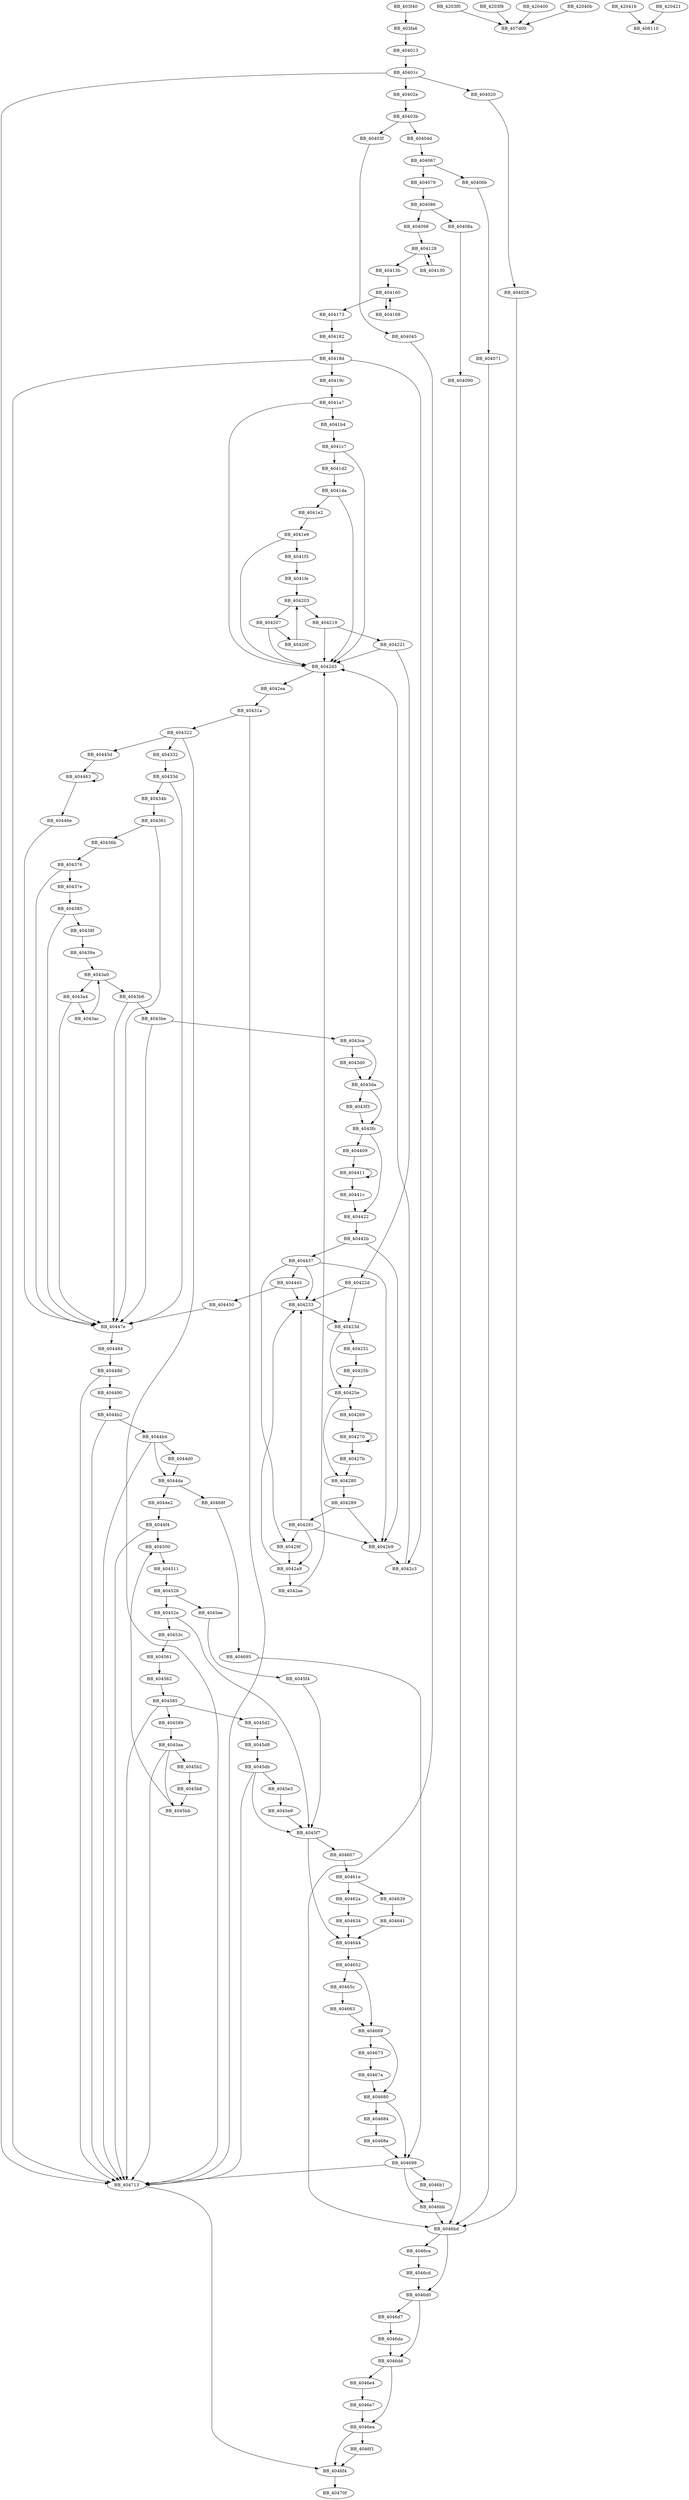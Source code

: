 DiGraph sub_403F40{
BB_403f40->BB_403fa6
BB_403fa6->BB_404013
BB_404013->BB_40401c
BB_40401c->BB_404020
BB_40401c->BB_40402e
BB_40401c->BB_404713
BB_404020->BB_404026
BB_404026->BB_4046bd
BB_40402e->BB_40403b
BB_40403b->BB_40403f
BB_40403b->BB_40404d
BB_40403f->BB_404045
BB_404045->BB_4046bd
BB_40404d->BB_404067
BB_404067->BB_40406b
BB_404067->BB_404079
BB_40406b->BB_404071
BB_404071->BB_4046bd
BB_404079->BB_404086
BB_404086->BB_40408a
BB_404086->BB_404098
BB_40408a->BB_404090
BB_404090->BB_4046bd
BB_404098->BB_404128
BB_404128->BB_404130
BB_404128->BB_40413b
BB_404130->BB_404128
BB_40413b->BB_404160
BB_404160->BB_404168
BB_404160->BB_404173
BB_404168->BB_404160
BB_404173->BB_404182
BB_404182->BB_40418d
BB_40418d->BB_40419c
BB_40418d->BB_4042c3
BB_40418d->BB_404713
BB_40419c->BB_4041a7
BB_4041a7->BB_4041b4
BB_4041a7->BB_4042d3
BB_4041b4->BB_4041c7
BB_4041c7->BB_4041d2
BB_4041c7->BB_4042d3
BB_4041d2->BB_4041da
BB_4041da->BB_4041e2
BB_4041da->BB_4042d3
BB_4041e2->BB_4041e9
BB_4041e9->BB_4041f3
BB_4041e9->BB_4042d3
BB_4041f3->BB_4041fe
BB_4041fe->BB_404203
BB_404203->BB_404207
BB_404203->BB_404219
BB_404207->BB_40420f
BB_404207->BB_4042d3
BB_40420f->BB_404203
BB_404219->BB_404221
BB_404219->BB_4042d3
BB_404221->BB_40422d
BB_404221->BB_4042d3
BB_40422d->BB_404233
BB_40422d->BB_40423d
BB_404233->BB_40423d
BB_40423d->BB_404251
BB_40423d->BB_40425e
BB_404251->BB_40425b
BB_40425b->BB_40425e
BB_40425e->BB_404269
BB_40425e->BB_404280
BB_404269->BB_404270
BB_404270->BB_404270
BB_404270->BB_40427b
BB_40427b->BB_404280
BB_404280->BB_404289
BB_404289->BB_404291
BB_404289->BB_4042b9
BB_404291->BB_404233
BB_404291->BB_40429f
BB_404291->BB_4042a9
BB_404291->BB_4042b9
BB_40429f->BB_4042a9
BB_4042a9->BB_404233
BB_4042a9->BB_4042ae
BB_4042ae->BB_4042d3
BB_4042b9->BB_4042c3
BB_4042c3->BB_4042d3
BB_4042d3->BB_4042ea
BB_4042ea->BB_40431a
BB_40431a->BB_404322
BB_40431a->BB_404713
BB_404322->BB_404332
BB_404322->BB_40445d
BB_404322->BB_404713
BB_404332->BB_40433d
BB_40433d->BB_40434b
BB_40433d->BB_40447e
BB_40434b->BB_404361
BB_404361->BB_40436b
BB_404361->BB_40447e
BB_40436b->BB_404376
BB_404376->BB_40437e
BB_404376->BB_40447e
BB_40437e->BB_404385
BB_404385->BB_40438f
BB_404385->BB_40447e
BB_40438f->BB_40439a
BB_40439a->BB_4043a0
BB_4043a0->BB_4043a4
BB_4043a0->BB_4043b6
BB_4043a4->BB_4043ac
BB_4043a4->BB_40447e
BB_4043ac->BB_4043a0
BB_4043b6->BB_4043be
BB_4043b6->BB_40447e
BB_4043be->BB_4043ca
BB_4043be->BB_40447e
BB_4043ca->BB_4043d0
BB_4043ca->BB_4043da
BB_4043d0->BB_4043da
BB_4043da->BB_4043f3
BB_4043da->BB_4043fc
BB_4043f3->BB_4043fc
BB_4043fc->BB_404409
BB_4043fc->BB_404422
BB_404409->BB_404411
BB_404411->BB_404411
BB_404411->BB_40441c
BB_40441c->BB_404422
BB_404422->BB_40442b
BB_40442b->BB_4042b9
BB_40442b->BB_404437
BB_404437->BB_404233
BB_404437->BB_40429f
BB_404437->BB_4042b9
BB_404437->BB_404445
BB_404445->BB_404233
BB_404445->BB_404450
BB_404450->BB_40447e
BB_40445d->BB_404463
BB_404463->BB_404463
BB_404463->BB_40446e
BB_40446e->BB_40447e
BB_40447e->BB_404484
BB_404484->BB_40448d
BB_40448d->BB_404490
BB_40448d->BB_404713
BB_404490->BB_4044b2
BB_4044b2->BB_4044b4
BB_4044b2->BB_404713
BB_4044b4->BB_4044d0
BB_4044b4->BB_4044da
BB_4044b4->BB_404713
BB_4044d0->BB_4044da
BB_4044da->BB_4044e2
BB_4044da->BB_40468f
BB_4044e2->BB_4044f4
BB_4044f4->BB_404500
BB_4044f4->BB_404713
BB_404500->BB_404511
BB_404511->BB_404526
BB_404526->BB_40452e
BB_404526->BB_4045ee
BB_40452e->BB_40453c
BB_40452e->BB_4045f7
BB_40453c->BB_404561
BB_404561->BB_404562
BB_404562->BB_404585
BB_404585->BB_404589
BB_404585->BB_4045d2
BB_404585->BB_404713
BB_404589->BB_4045aa
BB_4045aa->BB_4045b2
BB_4045aa->BB_4045bb
BB_4045aa->BB_404713
BB_4045b2->BB_4045b8
BB_4045b8->BB_4045bb
BB_4045bb->BB_404500
BB_4045d2->BB_4045d8
BB_4045d8->BB_4045db
BB_4045db->BB_4045e3
BB_4045db->BB_4045f7
BB_4045db->BB_404713
BB_4045e3->BB_4045e9
BB_4045e9->BB_4045f7
BB_4045ee->BB_4045f4
BB_4045f4->BB_4045f7
BB_4045f7->BB_404607
BB_4045f7->BB_404644
BB_404607->BB_40461e
BB_40461e->BB_40462a
BB_40461e->BB_404639
BB_40462a->BB_404634
BB_404634->BB_404644
BB_404639->BB_404641
BB_404641->BB_404644
BB_404644->BB_404652
BB_404652->BB_40465c
BB_404652->BB_404669
BB_40465c->BB_404663
BB_404663->BB_404669
BB_404669->BB_404673
BB_404669->BB_404680
BB_404673->BB_40467a
BB_40467a->BB_404680
BB_404680->BB_404684
BB_404680->BB_404698
BB_404684->BB_40468a
BB_40468a->BB_404698
BB_40468f->BB_404695
BB_404695->BB_404698
BB_404698->BB_4046b1
BB_404698->BB_4046bb
BB_404698->BB_404713
BB_4046b1->BB_4046bb
BB_4046bb->BB_4046bd
BB_4046bd->BB_4046ca
BB_4046bd->BB_4046d0
BB_4046ca->BB_4046cd
BB_4046cd->BB_4046d0
BB_4046d0->BB_4046d7
BB_4046d0->BB_4046dd
BB_4046d7->BB_4046da
BB_4046da->BB_4046dd
BB_4046dd->BB_4046e4
BB_4046dd->BB_4046ea
BB_4046e4->BB_4046e7
BB_4046e7->BB_4046ea
BB_4046ea->BB_4046f1
BB_4046ea->BB_4046f4
BB_4046f1->BB_4046f4
BB_4046f4->BB_40470f
BB_404713->BB_4046f4
BB_4203f0->BB_407d00
BB_4203f8->BB_407d00
BB_420400->BB_407d00
BB_42040b->BB_407d00
BB_420416->BB_408110
BB_420421->BB_408110
}
